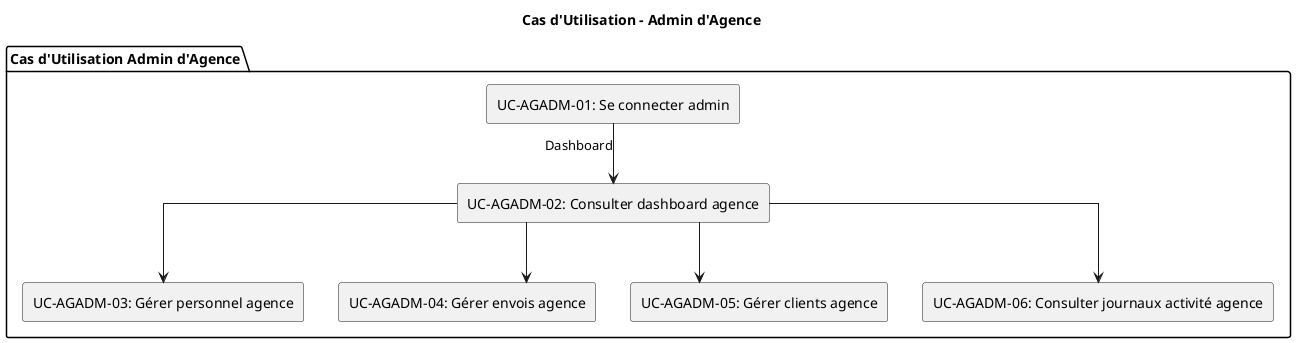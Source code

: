 @startuml diagramme_uc_admin_agence
skinparam linetype ortho

title Cas d'Utilisation - Admin d'Agence

package "Cas d'Utilisation Admin d'Agence" {
  rectangle "UC-AGADM-01: Se connecter admin" as UC_AGADM_01
  rectangle "UC-AGADM-02: Consulter dashboard agence" as UC_AGADM_02
  rectangle "UC-AGADM-03: Gérer personnel agence" as UC_AGADM_03
  rectangle "UC-AGADM-04: Gérer envois agence" as UC_AGADM_04
  rectangle "UC-AGADM-05: Gérer clients agence" as UC_AGADM_05
  rectangle "UC-AGADM-06: Consulter journaux activité agence" as UC_AGADM_06
}

' --- Relations Logiques ---
UC_AGADM_01 --> UC_AGADM_02 : "Dashboard"
UC_AGADM_02 --> UC_AGADM_03
UC_AGADM_02 --> UC_AGADM_04
UC_AGADM_02 --> UC_AGADM_05
UC_AGADM_02 --> UC_AGADM_06

@enduml